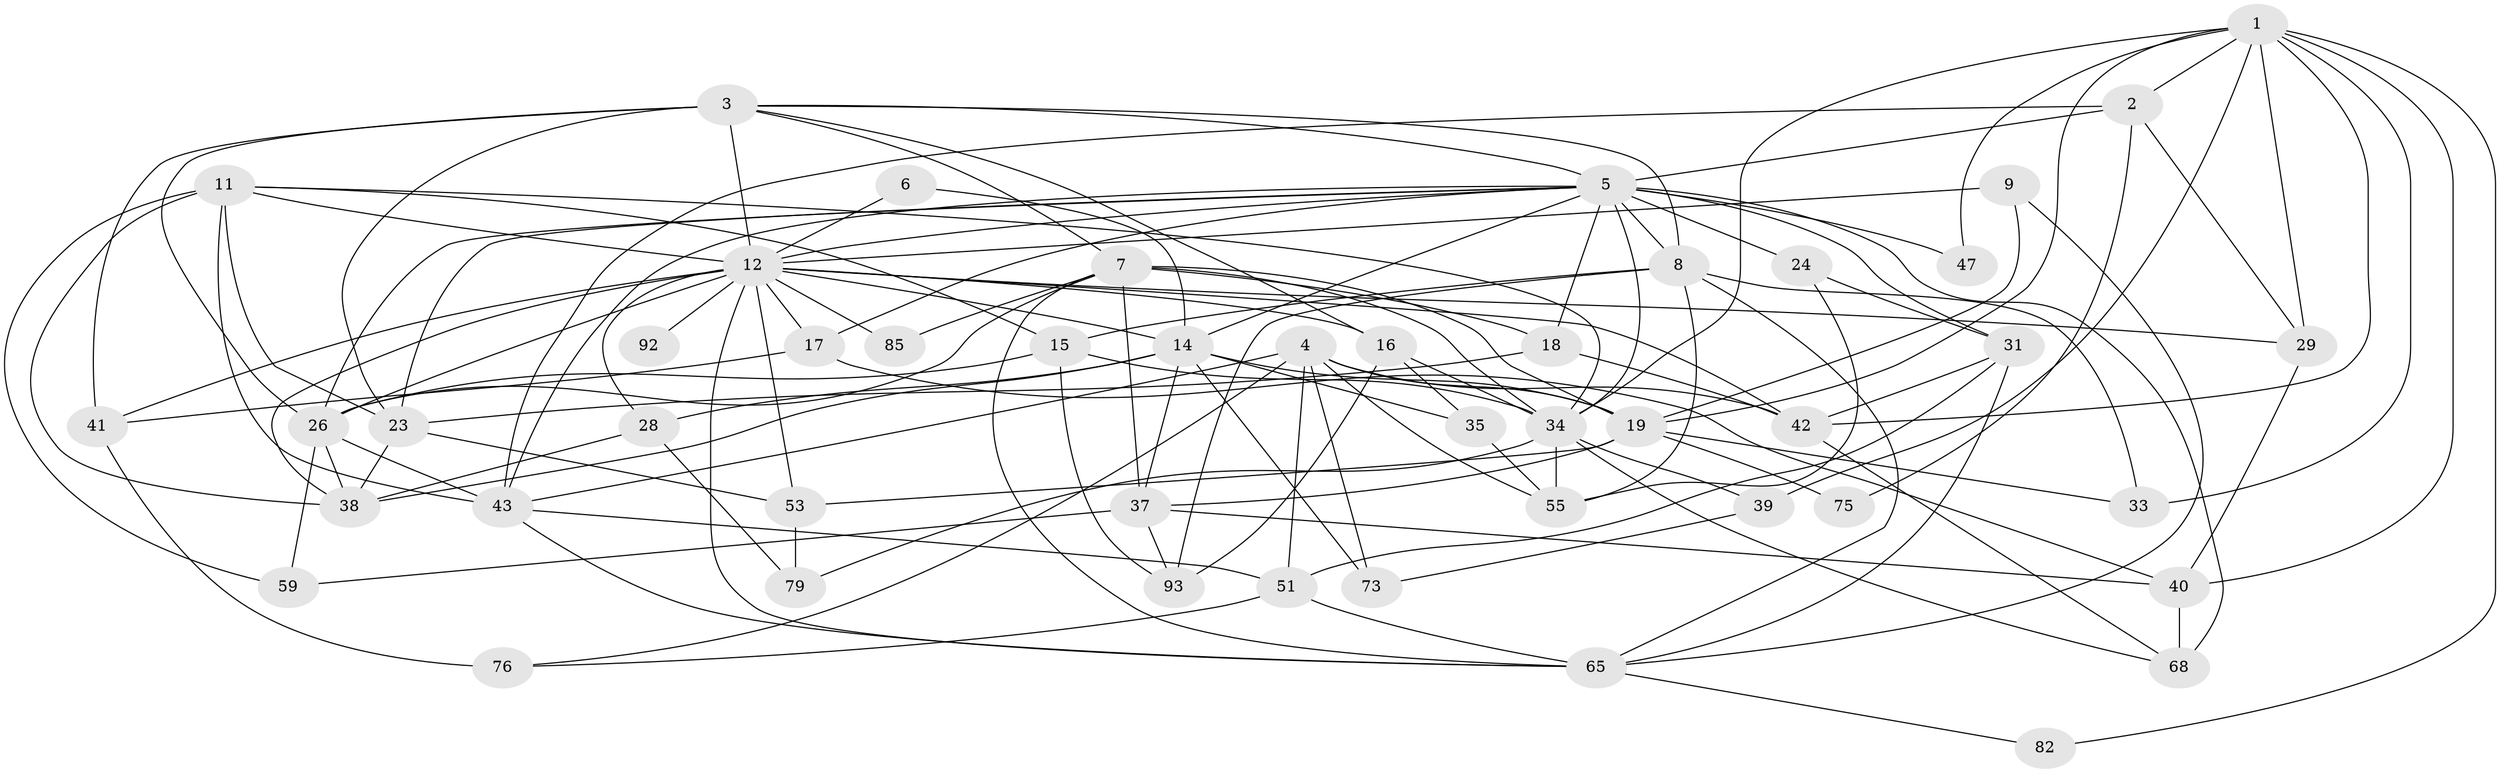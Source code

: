 // original degree distribution, {3: 0.31958762886597936, 4: 0.21649484536082475, 2: 0.12371134020618557, 5: 0.1958762886597938, 6: 0.09278350515463918, 8: 0.010309278350515464, 9: 0.010309278350515464, 7: 0.030927835051546393}
// Generated by graph-tools (version 1.1) at 2025/14/03/09/25 04:14:52]
// undirected, 48 vertices, 130 edges
graph export_dot {
graph [start="1"]
  node [color=gray90,style=filled];
  1 [super="+13+50"];
  2 [super="+46"];
  3 [super="+21+83"];
  4 [super="+10"];
  5 [super="+44+56"];
  6;
  7 [super="+22"];
  8 [super="+25"];
  9;
  11 [super="+45+86"];
  12 [super="+32"];
  14 [super="+72"];
  15 [super="+96"];
  16 [super="+64"];
  17;
  18 [super="+20"];
  19 [super="+81"];
  23 [super="+30+90"];
  24;
  26 [super="+27+70"];
  28 [super="+36+49"];
  29;
  31;
  33;
  34 [super="+58+66"];
  35;
  37;
  38 [super="+52+67"];
  39;
  40 [super="+84+60+87"];
  41 [super="+77"];
  42 [super="+94"];
  43 [super="+71"];
  47;
  51;
  53;
  55 [super="+62"];
  59;
  65 [super="+78"];
  68;
  73;
  75;
  76;
  79;
  82;
  85;
  92;
  93;
  1 -- 39;
  1 -- 33;
  1 -- 40;
  1 -- 42;
  1 -- 29;
  1 -- 47;
  1 -- 2;
  1 -- 82;
  1 -- 19;
  1 -- 34;
  2 -- 43;
  2 -- 5 [weight=2];
  2 -- 75;
  2 -- 29;
  3 -- 41;
  3 -- 16;
  3 -- 8;
  3 -- 26;
  3 -- 7;
  3 -- 5;
  3 -- 23;
  3 -- 12;
  4 -- 19;
  4 -- 51;
  4 -- 73;
  4 -- 43;
  4 -- 76;
  4 -- 55;
  4 -- 42;
  5 -- 31;
  5 -- 34 [weight=2];
  5 -- 68;
  5 -- 8 [weight=2];
  5 -- 43 [weight=2];
  5 -- 14;
  5 -- 18;
  5 -- 23 [weight=2];
  5 -- 24;
  5 -- 12;
  5 -- 47;
  5 -- 17;
  5 -- 26;
  6 -- 14;
  6 -- 12;
  7 -- 85;
  7 -- 34;
  7 -- 65;
  7 -- 18;
  7 -- 19;
  7 -- 37;
  7 -- 26;
  8 -- 33;
  8 -- 15 [weight=2];
  8 -- 55;
  8 -- 93;
  8 -- 65;
  9 -- 19;
  9 -- 65;
  9 -- 12;
  11 -- 59;
  11 -- 43;
  11 -- 38 [weight=3];
  11 -- 15;
  11 -- 34;
  11 -- 23;
  11 -- 12;
  12 -- 14;
  12 -- 85;
  12 -- 92 [weight=2];
  12 -- 65;
  12 -- 38;
  12 -- 41;
  12 -- 42;
  12 -- 16;
  12 -- 17;
  12 -- 53;
  12 -- 26;
  12 -- 28;
  12 -- 29;
  14 -- 19;
  14 -- 35;
  14 -- 37;
  14 -- 38 [weight=2];
  14 -- 73;
  14 -- 28 [weight=2];
  15 -- 93;
  15 -- 34;
  15 -- 26;
  16 -- 93;
  16 -- 35;
  16 -- 34;
  17 -- 40;
  17 -- 41;
  18 -- 23;
  18 -- 42;
  19 -- 33;
  19 -- 37;
  19 -- 53;
  19 -- 75;
  23 -- 53;
  23 -- 38;
  24 -- 31;
  24 -- 55;
  26 -- 43;
  26 -- 59;
  26 -- 38;
  28 -- 38;
  28 -- 79;
  29 -- 40;
  31 -- 51;
  31 -- 65;
  31 -- 42;
  34 -- 39;
  34 -- 68;
  34 -- 79;
  34 -- 55;
  35 -- 55;
  37 -- 59;
  37 -- 93;
  37 -- 40;
  39 -- 73;
  40 -- 68 [weight=2];
  41 -- 76 [weight=2];
  42 -- 68;
  43 -- 51;
  43 -- 65;
  51 -- 76;
  51 -- 65;
  53 -- 79;
  65 -- 82;
}
